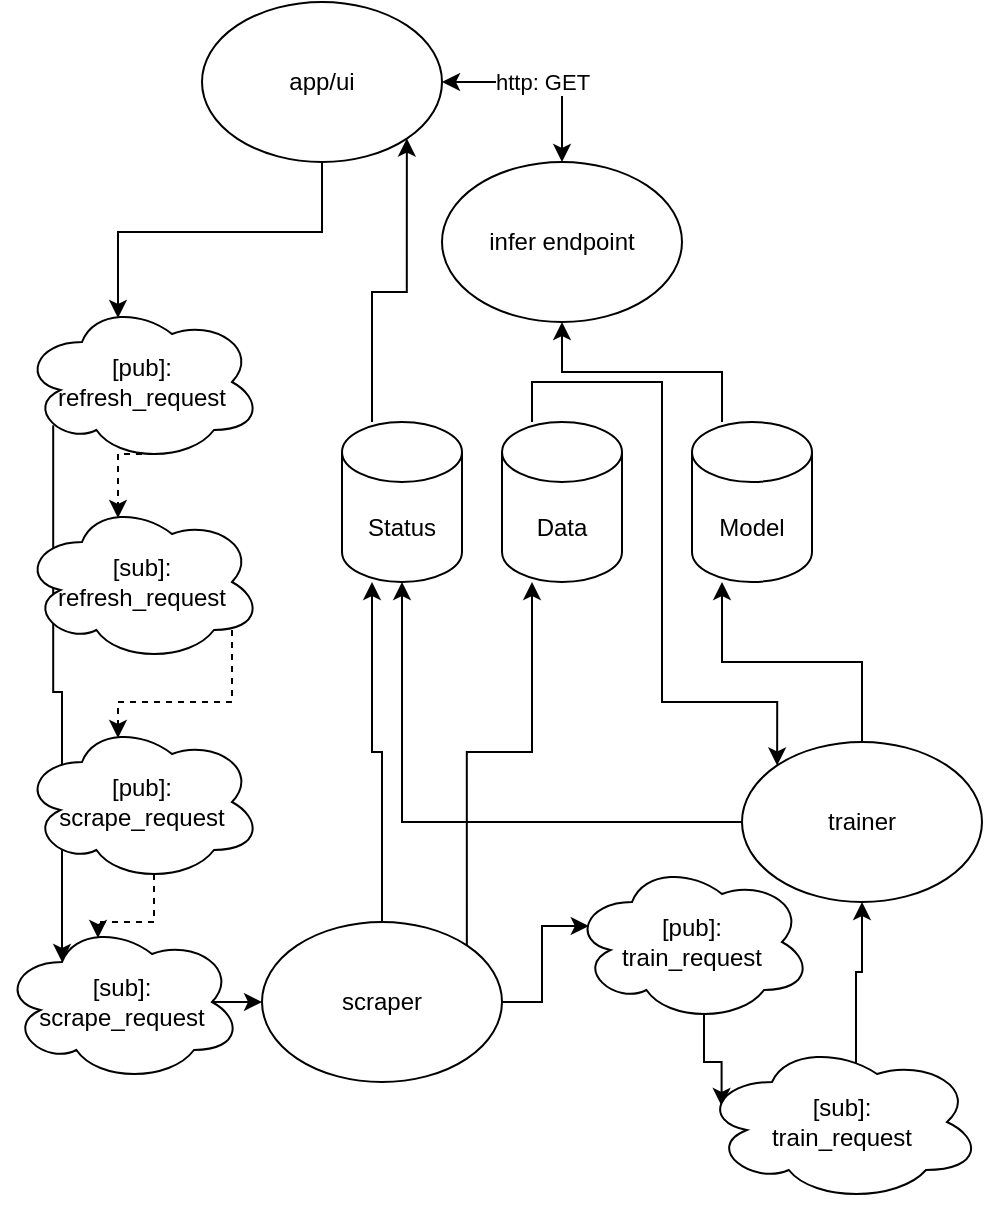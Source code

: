<mxfile version="13.6.5">
    <diagram id="rVMcc4GxVIDxMgJJh9NJ" name="Page-1">
        <mxGraphModel dx="783" dy="393" grid="1" gridSize="10" guides="1" tooltips="1" connect="1" arrows="1" fold="1" page="1" pageScale="1" pageWidth="850" pageHeight="1100" math="0" shadow="0">
            <root>
                <mxCell id="0"/>
                <mxCell id="1" parent="0"/>
                <mxCell id="gru1Wz-U9cadf4nogZ9C-20" style="edgeStyle=orthogonalEdgeStyle;rounded=0;orthogonalLoop=1;jettySize=auto;html=1;exitX=0.25;exitY=0;exitDx=0;exitDy=0;entryX=1;entryY=1;entryDx=0;entryDy=0;" parent="1" source="gru1Wz-U9cadf4nogZ9C-1" target="gru1Wz-U9cadf4nogZ9C-14" edge="1">
                    <mxGeometry relative="1" as="geometry"/>
                </mxCell>
                <mxCell id="gru1Wz-U9cadf4nogZ9C-1" value="Status" style="shape=cylinder3;whiteSpace=wrap;html=1;boundedLbl=1;backgroundOutline=1;size=15;" parent="1" vertex="1">
                    <mxGeometry x="180" y="220" width="60" height="80" as="geometry"/>
                </mxCell>
                <mxCell id="11" style="edgeStyle=orthogonalEdgeStyle;rounded=0;orthogonalLoop=1;jettySize=auto;html=1;exitX=0.25;exitY=0;exitDx=0;exitDy=0;entryX=0;entryY=0;entryDx=0;entryDy=0;startArrow=none;startFill=0;" edge="1" parent="1" source="gru1Wz-U9cadf4nogZ9C-2" target="gru1Wz-U9cadf4nogZ9C-27">
                    <mxGeometry relative="1" as="geometry">
                        <Array as="points">
                            <mxPoint x="275" y="200"/>
                            <mxPoint x="340" y="200"/>
                            <mxPoint x="340" y="360"/>
                            <mxPoint x="398" y="360"/>
                        </Array>
                    </mxGeometry>
                </mxCell>
                <mxCell id="gru1Wz-U9cadf4nogZ9C-2" value="Data" style="shape=cylinder3;whiteSpace=wrap;html=1;boundedLbl=1;backgroundOutline=1;size=15;" parent="1" vertex="1">
                    <mxGeometry x="260" y="220" width="60" height="80" as="geometry"/>
                </mxCell>
                <mxCell id="gru1Wz-U9cadf4nogZ9C-32" style="edgeStyle=orthogonalEdgeStyle;rounded=0;orthogonalLoop=1;jettySize=auto;html=1;exitX=0.25;exitY=0;exitDx=0;exitDy=0;entryX=0.5;entryY=1;entryDx=0;entryDy=0;" parent="1" source="gru1Wz-U9cadf4nogZ9C-3" target="gru1Wz-U9cadf4nogZ9C-16" edge="1">
                    <mxGeometry relative="1" as="geometry"/>
                </mxCell>
                <mxCell id="gru1Wz-U9cadf4nogZ9C-3" value="Model" style="shape=cylinder3;whiteSpace=wrap;html=1;boundedLbl=1;backgroundOutline=1;size=15;" parent="1" vertex="1">
                    <mxGeometry x="355" y="220" width="60" height="80" as="geometry"/>
                </mxCell>
                <mxCell id="gru1Wz-U9cadf4nogZ9C-11" style="edgeStyle=orthogonalEdgeStyle;rounded=0;orthogonalLoop=1;jettySize=auto;html=1;exitX=0.55;exitY=0.95;exitDx=0;exitDy=0;exitPerimeter=0;entryX=0.4;entryY=0.1;entryDx=0;entryDy=0;entryPerimeter=0;dashed=1;" parent="1" source="gru1Wz-U9cadf4nogZ9C-4" target="gru1Wz-U9cadf4nogZ9C-5" edge="1">
                    <mxGeometry relative="1" as="geometry"/>
                </mxCell>
                <mxCell id="2" style="edgeStyle=orthogonalEdgeStyle;rounded=0;orthogonalLoop=1;jettySize=auto;html=1;exitX=0.13;exitY=0.77;exitDx=0;exitDy=0;exitPerimeter=0;entryX=0.25;entryY=0.25;entryDx=0;entryDy=0;entryPerimeter=0;" parent="1" source="gru1Wz-U9cadf4nogZ9C-4" target="gru1Wz-U9cadf4nogZ9C-7" edge="1">
                    <mxGeometry relative="1" as="geometry"/>
                </mxCell>
                <mxCell id="gru1Wz-U9cadf4nogZ9C-4" value="[pub]: &lt;br&gt;refresh_request" style="ellipse;shape=cloud;whiteSpace=wrap;html=1;" parent="1" vertex="1">
                    <mxGeometry x="20" y="160" width="120" height="80" as="geometry"/>
                </mxCell>
                <mxCell id="gru1Wz-U9cadf4nogZ9C-34" style="edgeStyle=orthogonalEdgeStyle;rounded=0;orthogonalLoop=1;jettySize=auto;html=1;exitX=0.875;exitY=0.5;exitDx=0;exitDy=0;exitPerimeter=0;entryX=0.4;entryY=0.1;entryDx=0;entryDy=0;entryPerimeter=0;dashed=1;" parent="1" source="gru1Wz-U9cadf4nogZ9C-5" target="gru1Wz-U9cadf4nogZ9C-6" edge="1">
                    <mxGeometry relative="1" as="geometry"/>
                </mxCell>
                <mxCell id="gru1Wz-U9cadf4nogZ9C-5" value="[sub]: &lt;br&gt;refresh_request" style="ellipse;shape=cloud;whiteSpace=wrap;html=1;" parent="1" vertex="1">
                    <mxGeometry x="20" y="260" width="120" height="80" as="geometry"/>
                </mxCell>
                <mxCell id="gru1Wz-U9cadf4nogZ9C-12" style="edgeStyle=orthogonalEdgeStyle;rounded=0;orthogonalLoop=1;jettySize=auto;html=1;exitX=0.55;exitY=0.95;exitDx=0;exitDy=0;exitPerimeter=0;entryX=0.4;entryY=0.1;entryDx=0;entryDy=0;entryPerimeter=0;dashed=1;" parent="1" source="gru1Wz-U9cadf4nogZ9C-6" target="gru1Wz-U9cadf4nogZ9C-7" edge="1">
                    <mxGeometry relative="1" as="geometry"/>
                </mxCell>
                <mxCell id="gru1Wz-U9cadf4nogZ9C-6" value="[pub]: &lt;br&gt;scrape_request" style="ellipse;shape=cloud;whiteSpace=wrap;html=1;" parent="1" vertex="1">
                    <mxGeometry x="20" y="370" width="120" height="80" as="geometry"/>
                </mxCell>
                <mxCell id="6" style="edgeStyle=orthogonalEdgeStyle;rounded=0;orthogonalLoop=1;jettySize=auto;html=1;exitX=0.875;exitY=0.5;exitDx=0;exitDy=0;exitPerimeter=0;entryX=0;entryY=0.5;entryDx=0;entryDy=0;startArrow=none;startFill=0;" edge="1" parent="1" source="gru1Wz-U9cadf4nogZ9C-7" target="gru1Wz-U9cadf4nogZ9C-23">
                    <mxGeometry relative="1" as="geometry"/>
                </mxCell>
                <mxCell id="gru1Wz-U9cadf4nogZ9C-7" value="[sub]: &lt;br&gt;scrape_request" style="ellipse;shape=cloud;whiteSpace=wrap;html=1;" parent="1" vertex="1">
                    <mxGeometry x="10" y="470" width="120" height="80" as="geometry"/>
                </mxCell>
                <mxCell id="gru1Wz-U9cadf4nogZ9C-13" style="edgeStyle=orthogonalEdgeStyle;rounded=0;orthogonalLoop=1;jettySize=auto;html=1;exitX=0.55;exitY=0.95;exitDx=0;exitDy=0;exitPerimeter=0;entryX=0.07;entryY=0.4;entryDx=0;entryDy=0;entryPerimeter=0;" parent="1" source="gru1Wz-U9cadf4nogZ9C-8" target="gru1Wz-U9cadf4nogZ9C-9" edge="1">
                    <mxGeometry relative="1" as="geometry"/>
                </mxCell>
                <mxCell id="gru1Wz-U9cadf4nogZ9C-8" value="[pub]: &lt;br&gt;train_request" style="ellipse;shape=cloud;whiteSpace=wrap;html=1;" parent="1" vertex="1">
                    <mxGeometry x="295" y="440" width="120" height="80" as="geometry"/>
                </mxCell>
                <mxCell id="gru1Wz-U9cadf4nogZ9C-28" style="edgeStyle=orthogonalEdgeStyle;rounded=0;orthogonalLoop=1;jettySize=auto;html=1;exitX=0.55;exitY=0.95;exitDx=0;exitDy=0;exitPerimeter=0;" parent="1" source="gru1Wz-U9cadf4nogZ9C-9" target="gru1Wz-U9cadf4nogZ9C-27" edge="1">
                    <mxGeometry relative="1" as="geometry"/>
                </mxCell>
                <mxCell id="gru1Wz-U9cadf4nogZ9C-9" value="[sub]: &lt;br&gt;train_request" style="ellipse;shape=cloud;whiteSpace=wrap;html=1;" parent="1" vertex="1">
                    <mxGeometry x="360" y="530" width="140" height="80" as="geometry"/>
                </mxCell>
                <mxCell id="gru1Wz-U9cadf4nogZ9C-18" value="http: GET" style="edgeStyle=orthogonalEdgeStyle;rounded=0;orthogonalLoop=1;jettySize=auto;html=1;exitX=1;exitY=0.5;exitDx=0;exitDy=0;entryX=0.5;entryY=0;entryDx=0;entryDy=0;startArrow=classic;startFill=1;" parent="1" source="gru1Wz-U9cadf4nogZ9C-14" target="gru1Wz-U9cadf4nogZ9C-16" edge="1">
                    <mxGeometry relative="1" as="geometry"/>
                </mxCell>
                <mxCell id="gru1Wz-U9cadf4nogZ9C-22" style="edgeStyle=orthogonalEdgeStyle;rounded=0;orthogonalLoop=1;jettySize=auto;html=1;exitX=0.5;exitY=1;exitDx=0;exitDy=0;entryX=0.4;entryY=0.1;entryDx=0;entryDy=0;entryPerimeter=0;" parent="1" source="gru1Wz-U9cadf4nogZ9C-14" target="gru1Wz-U9cadf4nogZ9C-4" edge="1">
                    <mxGeometry relative="1" as="geometry"/>
                </mxCell>
                <mxCell id="gru1Wz-U9cadf4nogZ9C-14" value="app/ui" style="ellipse;whiteSpace=wrap;html=1;" parent="1" vertex="1">
                    <mxGeometry x="110" y="10" width="120" height="80" as="geometry"/>
                </mxCell>
                <mxCell id="gru1Wz-U9cadf4nogZ9C-16" value="infer endpoint" style="ellipse;whiteSpace=wrap;html=1;" parent="1" vertex="1">
                    <mxGeometry x="230" y="90" width="120" height="80" as="geometry"/>
                </mxCell>
                <mxCell id="gru1Wz-U9cadf4nogZ9C-26" style="edgeStyle=orthogonalEdgeStyle;rounded=0;orthogonalLoop=1;jettySize=auto;html=1;exitX=1;exitY=0.5;exitDx=0;exitDy=0;entryX=0.07;entryY=0.4;entryDx=0;entryDy=0;entryPerimeter=0;" parent="1" source="gru1Wz-U9cadf4nogZ9C-23" target="gru1Wz-U9cadf4nogZ9C-8" edge="1">
                    <mxGeometry relative="1" as="geometry"/>
                </mxCell>
                <mxCell id="gru1Wz-U9cadf4nogZ9C-36" style="edgeStyle=orthogonalEdgeStyle;rounded=0;orthogonalLoop=1;jettySize=auto;html=1;entryX=0.25;entryY=1;entryDx=0;entryDy=0;exitX=0.5;exitY=0;exitDx=0;exitDy=0;" parent="1" source="gru1Wz-U9cadf4nogZ9C-23" target="gru1Wz-U9cadf4nogZ9C-1" edge="1">
                    <mxGeometry relative="1" as="geometry">
                        <mxPoint x="195" y="460" as="sourcePoint"/>
                    </mxGeometry>
                </mxCell>
                <mxCell id="10" style="edgeStyle=orthogonalEdgeStyle;rounded=0;orthogonalLoop=1;jettySize=auto;html=1;exitX=1;exitY=0;exitDx=0;exitDy=0;entryX=0.25;entryY=1;entryDx=0;entryDy=0;startArrow=none;startFill=0;" edge="1" parent="1" source="gru1Wz-U9cadf4nogZ9C-23" target="gru1Wz-U9cadf4nogZ9C-2">
                    <mxGeometry relative="1" as="geometry"/>
                </mxCell>
                <mxCell id="gru1Wz-U9cadf4nogZ9C-23" value="scraper" style="ellipse;whiteSpace=wrap;html=1;" parent="1" vertex="1">
                    <mxGeometry x="140" y="470" width="120" height="80" as="geometry"/>
                </mxCell>
                <mxCell id="gru1Wz-U9cadf4nogZ9C-31" style="edgeStyle=orthogonalEdgeStyle;rounded=0;orthogonalLoop=1;jettySize=auto;html=1;exitX=0.5;exitY=0;exitDx=0;exitDy=0;entryX=0.25;entryY=1;entryDx=0;entryDy=0;" parent="1" source="gru1Wz-U9cadf4nogZ9C-27" target="gru1Wz-U9cadf4nogZ9C-3" edge="1">
                    <mxGeometry relative="1" as="geometry"/>
                </mxCell>
                <mxCell id="gru1Wz-U9cadf4nogZ9C-37" style="edgeStyle=orthogonalEdgeStyle;rounded=0;orthogonalLoop=1;jettySize=auto;html=1;exitX=0;exitY=0.5;exitDx=0;exitDy=0;entryX=0.5;entryY=1;entryDx=0;entryDy=0;" parent="1" source="gru1Wz-U9cadf4nogZ9C-27" target="gru1Wz-U9cadf4nogZ9C-1" edge="1">
                    <mxGeometry relative="1" as="geometry">
                        <mxPoint x="260" y="370" as="targetPoint"/>
                    </mxGeometry>
                </mxCell>
                <mxCell id="gru1Wz-U9cadf4nogZ9C-27" value="trainer" style="ellipse;whiteSpace=wrap;html=1;" parent="1" vertex="1">
                    <mxGeometry x="380" y="380" width="120" height="80" as="geometry"/>
                </mxCell>
            </root>
        </mxGraphModel>
    </diagram>
</mxfile>